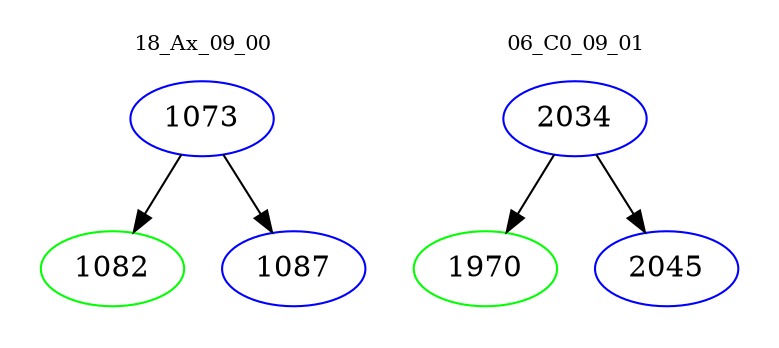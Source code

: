 digraph{
subgraph cluster_0 {
color = white
label = "18_Ax_09_00";
fontsize=10;
T0_1073 [label="1073", color="blue"]
T0_1073 -> T0_1082 [color="black"]
T0_1082 [label="1082", color="green"]
T0_1073 -> T0_1087 [color="black"]
T0_1087 [label="1087", color="blue"]
}
subgraph cluster_1 {
color = white
label = "06_C0_09_01";
fontsize=10;
T1_2034 [label="2034", color="blue"]
T1_2034 -> T1_1970 [color="black"]
T1_1970 [label="1970", color="green"]
T1_2034 -> T1_2045 [color="black"]
T1_2045 [label="2045", color="blue"]
}
}
